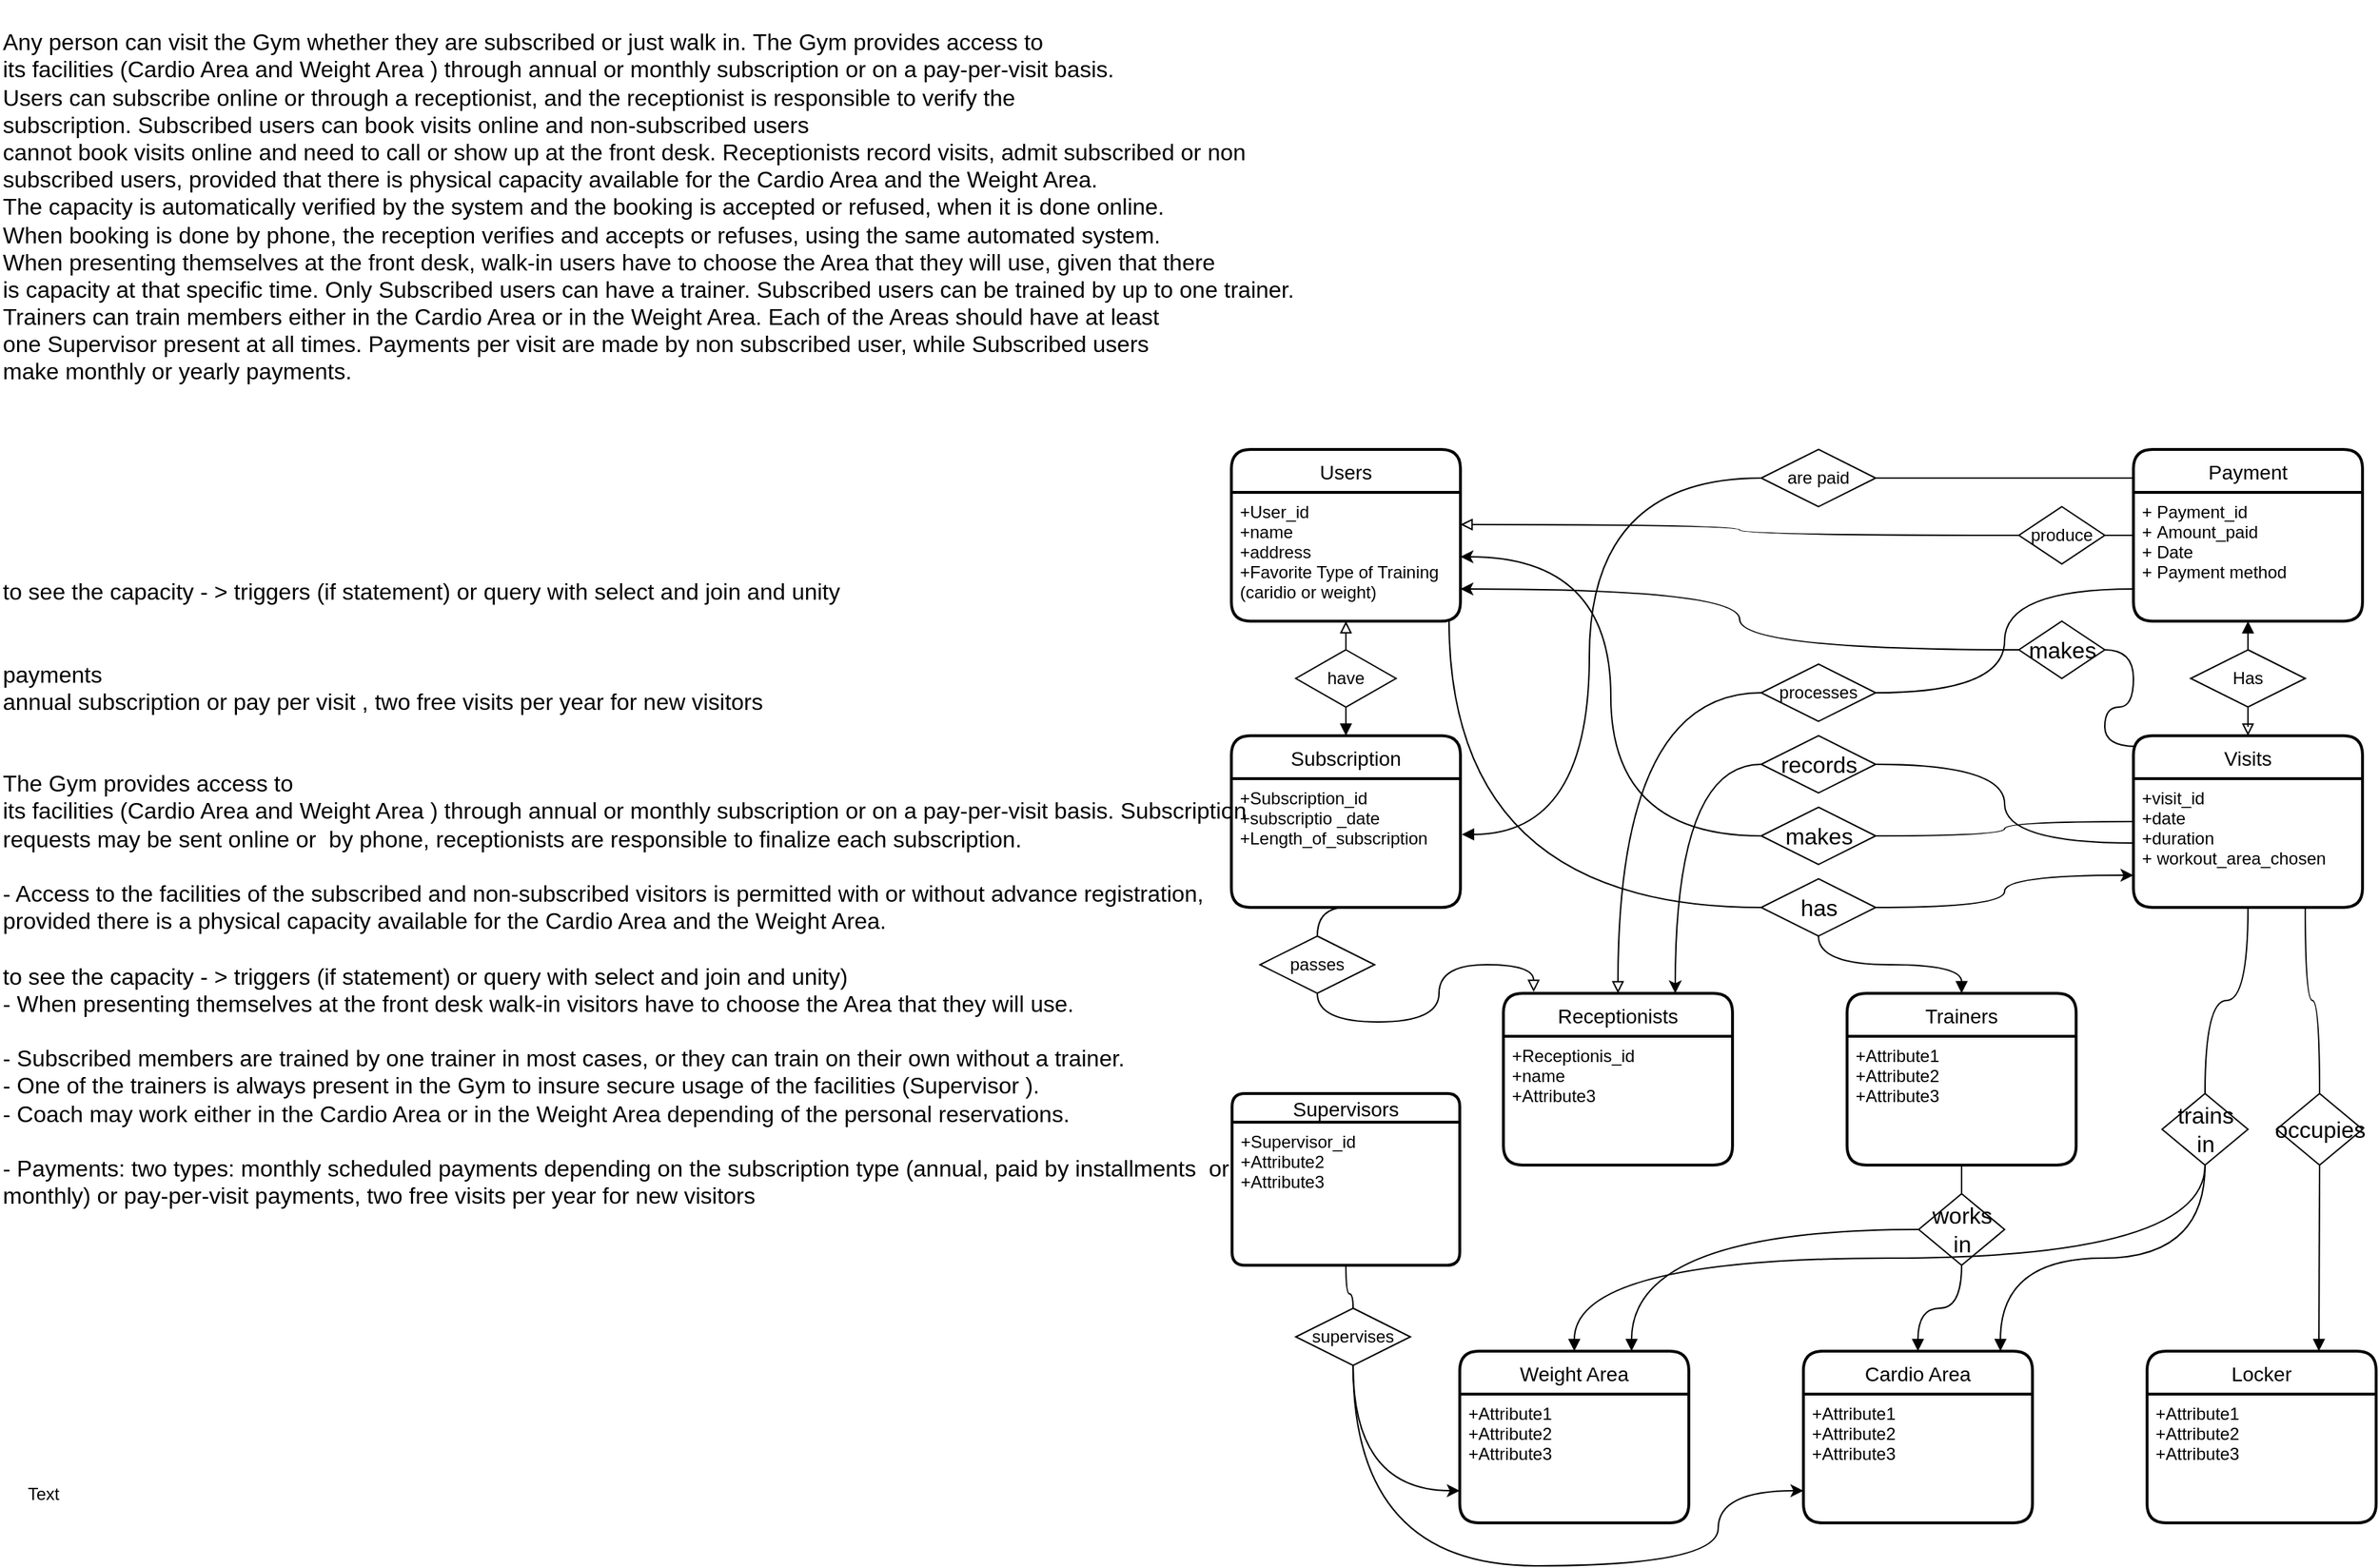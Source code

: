 <mxfile version="17.1.2" type="github" pages="2">
  <diagram id="1JMSee2UDSkdAxNfkw2s" name="Page-1">
    <mxGraphModel dx="978" dy="3845" grid="1" gridSize="10" guides="1" tooltips="1" connect="1" arrows="1" fold="1" page="1" pageScale="1" pageWidth="850" pageHeight="1100" math="0" shadow="0">
      <root>
        <mxCell id="0" />
        <mxCell id="1" parent="0" />
        <mxCell id="L0XOrqGyj3-YNECDvazH-1" value="&lt;div style=&quot;font-size: 16px&quot; align=&quot;left&quot;&gt;&lt;br&gt;&lt;div style=&quot;font-size: 16px&quot; align=&quot;left&quot;&gt;&lt;font style=&quot;font-size: 16px&quot;&gt;Any person can visit the Gym whether they are subscribed or just walk in.&amp;nbsp;&lt;span&gt;The Gym provides access to&lt;/span&gt;&lt;br&gt;&lt;/font&gt;&lt;/div&gt;&lt;div align=&quot;left&quot;&gt;its facilities (Cardio Area and Weight Area&amp;nbsp;) through annual or monthly subscription or on a pay-per-visit basis.&lt;/div&gt;&lt;div style=&quot;font-size: 16px&quot; align=&quot;left&quot;&gt;&lt;font style=&quot;font-size: 16px&quot;&gt;Users can subscribe online or through a receptionist, and the receptionist is responsible to verify the &lt;br&gt;subscription.&lt;/font&gt;&lt;span&gt;&amp;nbsp;Subscribed users can book visits online and non-subscribed users&lt;/span&gt;&lt;/div&gt;&lt;div style=&quot;font-size: 16px&quot; align=&quot;left&quot;&gt;&lt;span&gt;cannot book visits online and need to call or show up at the front desk. Receptionists record visits, admit subscribed or non&amp;nbsp;&lt;/span&gt;&lt;/div&gt;&lt;div style=&quot;font-size: 16px&quot; align=&quot;left&quot;&gt;&lt;span&gt;subscribed users, provided that there is physical capacity available for the Cardio Area and the Weight Area.&lt;/span&gt;&lt;/div&gt;&lt;div style=&quot;font-size: 16px&quot; align=&quot;left&quot;&gt;&lt;div align=&quot;left&quot;&gt;The capacity is automatically verified by the system and the booking is accepted or refused, when it is done online.&amp;nbsp;&lt;/div&gt;&lt;div align=&quot;left&quot;&gt;When booking is done by phone, the reception verifies and accepts or refuses, using the same automated system.&amp;nbsp;&lt;/div&gt;&lt;div align=&quot;left&quot;&gt;&lt;span&gt;When presenting themselves at the front desk, walk-in users have to choose the Area that they will use, given that there&lt;/span&gt;&lt;br&gt;&lt;/div&gt;&lt;div align=&quot;left&quot;&gt;is capacity at that specific time.&amp;nbsp;&lt;span&gt;Only Subscribed users can have a trainer. Subscribed users can be trained by up to one trainer.&amp;nbsp;&lt;/span&gt;&lt;/div&gt;&lt;div align=&quot;left&quot;&gt;&lt;div align=&quot;left&quot;&gt;Trainers can train members&amp;nbsp;either in the Cardio Area or in the Weight Area. Each of the Areas should have at least&lt;/div&gt;&lt;div align=&quot;left&quot;&gt;one Supervisor present at all times.&amp;nbsp;&lt;span&gt;Payments per visit are made by non subscribed user, while Subscribed users&amp;nbsp;&lt;/span&gt;&lt;/div&gt;&lt;div align=&quot;left&quot;&gt;&lt;span&gt;make monthly or yearly payments.&amp;nbsp;&amp;nbsp;&lt;/span&gt;&lt;/div&gt;&lt;div align=&quot;left&quot;&gt;&lt;span&gt;&lt;br&gt;&lt;/span&gt;&lt;/div&gt;&lt;div align=&quot;left&quot;&gt;&lt;span&gt;&lt;br&gt;&lt;/span&gt;&lt;/div&gt;&lt;div align=&quot;left&quot;&gt;&lt;span&gt;&lt;br&gt;&lt;/span&gt;&lt;/div&gt;&lt;div align=&quot;left&quot;&gt;&lt;span&gt;&lt;br&gt;&lt;/span&gt;&lt;/div&gt;&lt;div align=&quot;left&quot;&gt;&lt;span&gt;&lt;br&gt;&lt;/span&gt;&lt;/div&gt;&lt;div align=&quot;left&quot;&gt;&lt;span&gt;&lt;br&gt;&lt;/span&gt;&lt;/div&gt;&lt;div align=&quot;left&quot;&gt;&lt;span&gt;&lt;br&gt;&lt;/span&gt;&lt;/div&gt;&lt;div align=&quot;left&quot;&gt;&lt;span&gt;to see the capacity - &amp;gt; triggers (if statement) or query with select and join and unity&amp;nbsp;&lt;/span&gt;&lt;/div&gt;&lt;/div&gt;&lt;/div&gt;&lt;div style=&quot;font-size: 16px&quot; align=&quot;left&quot;&gt;&lt;br&gt;&lt;/div&gt;&lt;div style=&quot;font-size: 16px&quot; align=&quot;left&quot;&gt;&lt;font style=&quot;font-size: 16px&quot;&gt;&lt;br&gt;&lt;/font&gt;&lt;/div&gt;&lt;div style=&quot;font-size: 16px&quot; align=&quot;left&quot;&gt;&lt;font style=&quot;font-size: 16px&quot;&gt;payments&lt;/font&gt;&lt;/div&gt;&lt;div style=&quot;font-size: 16px&quot; align=&quot;left&quot;&gt;&lt;font style=&quot;font-size: 16px&quot;&gt;annual subscription or pay per visit , two free visits per year for new visitors &lt;br&gt;&lt;/font&gt;&lt;/div&gt;&lt;div style=&quot;font-size: 16px&quot; align=&quot;left&quot;&gt;&lt;font style=&quot;font-size: 16px&quot;&gt;&lt;br&gt;&lt;/font&gt;&lt;/div&gt;&lt;div style=&quot;font-size: 16px&quot; align=&quot;left&quot;&gt;&lt;font style=&quot;font-size: 16px&quot;&gt;&lt;br&gt;&lt;/font&gt;&lt;/div&gt;&lt;div style=&quot;font-size: 16px&quot; align=&quot;left&quot;&gt;&lt;font style=&quot;font-size: 16px&quot;&gt;&lt;div align=&quot;left&quot;&gt;&lt;div align=&quot;left&quot;&gt;The Gym provides access to&lt;br&gt;&lt;/div&gt;&lt;div align=&quot;left&quot;&gt;its facilities (Cardio Area and Weight Area&amp;nbsp;) through annual or monthly subscription or on a pay-per-visit basis. Subscription&lt;br&gt;&lt;/div&gt;&lt;div align=&quot;left&quot;&gt;requests may be sent online or&amp;nbsp;&amp;nbsp;by phone, receptionists are responsible to finalize each subscription.&lt;br&gt;&lt;/div&gt;&lt;/div&gt;&lt;div align=&quot;left&quot;&gt;&lt;br&gt;- Access to the facilities of the subscribed and non-subscribed visitors is permitted&amp;nbsp;with or without advance registration,&lt;br&gt;&lt;/div&gt;&lt;div align=&quot;left&quot;&gt;provided there is a physical capacity available for the Cardio Area and the Weight Area.&lt;br&gt;&lt;/div&gt;&lt;div align=&quot;left&quot;&gt;&lt;br&gt;&lt;/div&gt;&lt;div align=&quot;left&quot;&gt;to see the capacity - &amp;gt; triggers (if statement) or query with select and join and unity)&lt;br&gt;&lt;/div&gt;&lt;div align=&quot;left&quot;&gt;- When presenting themselves at the front desk walk-in visitors have to choose the Area that they will use.&lt;br&gt;&lt;/div&gt;&lt;br style=&quot;font-size: 12px ; text-align: center&quot;&gt;&lt;div align=&quot;left&quot;&gt;-&amp;nbsp;Subscribed members&amp;nbsp;are trained by one trainer in most&amp;nbsp;cases, or they can train on their own without a trainer.&lt;br&gt;&lt;/div&gt;&lt;div style=&quot;font-size: 12px&quot; align=&quot;left&quot;&gt;&lt;font style=&quot;font-size: 16px&quot;&gt;- One of the trainers is always present in the Gym to insure secure&lt;/font&gt;&lt;font style=&quot;font-size: 16px&quot;&gt;&amp;nbsp;usage of the facilities (&lt;/font&gt;&lt;font style=&quot;font-size: 16px&quot;&gt;Supervisor&amp;nbsp;).&amp;nbsp;&lt;/font&gt;&lt;br&gt;&lt;/div&gt;&lt;div align=&quot;left&quot;&gt;- Coach&amp;nbsp;may work either in the Cardio Area or in the Weight Area depending of the personal reservations.&lt;/div&gt;&lt;div align=&quot;left&quot;&gt;&lt;br&gt;&lt;/div&gt;&lt;div align=&quot;left&quot;&gt;- Payments: two types: monthly scheduled payments depending on the subscription type (annual, paid by installments&amp;nbsp; or&lt;br&gt;&lt;/div&gt;&lt;div align=&quot;left&quot;&gt;monthly) or pay-per-visit payments, two free visits per year for new visitors&lt;/div&gt;&lt;/font&gt;&lt;/div&gt;&lt;div style=&quot;font-size: 16px&quot; align=&quot;left&quot;&gt;&lt;font style=&quot;font-size: 16px&quot;&gt;&lt;br&gt;&lt;/font&gt;&lt;/div&gt;&lt;div style=&quot;font-size: 16px&quot; align=&quot;left&quot;&gt;&lt;font style=&quot;font-size: 16px&quot;&gt;&lt;br&gt;&lt;/font&gt;&lt;/div&gt;&lt;div style=&quot;font-size: 16px&quot; align=&quot;left&quot;&gt;&lt;font style=&quot;font-size: 16px&quot;&gt;&lt;br&gt;&lt;/font&gt;&lt;/div&gt;&lt;div style=&quot;font-size: 16px&quot; align=&quot;left&quot;&gt;&lt;font style=&quot;font-size: 16px&quot;&gt;&lt;br&gt;&lt;/font&gt;&lt;/div&gt;&lt;div style=&quot;font-size: 16px&quot; align=&quot;left&quot;&gt;&lt;span&gt;&amp;nbsp;&lt;/span&gt;&lt;span&gt;&amp;nbsp;&lt;/span&gt;&lt;span&gt;&amp;nbsp;&lt;/span&gt;&lt;br&gt;&lt;/div&gt;&lt;div style=&quot;font-size: 16px&quot; align=&quot;left&quot;&gt;&lt;font style=&quot;font-size: 16px&quot;&gt;&lt;span&gt; &lt;/span&gt;&lt;span&gt; &lt;/span&gt;&lt;span&gt; &lt;/span&gt;&lt;br&gt;&lt;/font&gt;&lt;/div&gt;&amp;nbsp;&lt;br&gt;&lt;div style=&quot;font-size: 16px&quot; align=&quot;left&quot;&gt;&lt;font style=&quot;font-size: 16px&quot;&gt;&lt;br&gt;&lt;/font&gt;&lt;/div&gt;&lt;/div&gt;&lt;div style=&quot;font-size: 16px&quot; align=&quot;left&quot;&gt;&lt;font style=&quot;font-size: 16px&quot;&gt;&lt;br&gt;&lt;/font&gt;&lt;/div&gt;" style="text;html=1;align=left;verticalAlign=middle;resizable=0;points=[];autosize=1;strokeColor=none;fillColor=none;" parent="1" vertex="1">
          <mxGeometry x="20" y="-2360" width="920" height="750" as="geometry" />
        </mxCell>
        <mxCell id="L0XOrqGyj3-YNECDvazH-2" value="Users" style="swimlane;childLayout=stackLayout;horizontal=1;startSize=30;horizontalStack=0;rounded=1;fontSize=14;fontStyle=0;strokeWidth=2;resizeParent=0;resizeLast=1;shadow=0;dashed=0;align=center;" parent="1" vertex="1">
          <mxGeometry x="880" y="-2180" width="160" height="120" as="geometry" />
        </mxCell>
        <mxCell id="L0XOrqGyj3-YNECDvazH-3" value="+User_id&#xa;+name&#xa;+address&#xa;+Favorite Type of Training &#xa;(caridio or weight)&#xa;&#xa;" style="align=left;strokeColor=none;fillColor=none;spacingLeft=4;fontSize=12;verticalAlign=top;resizable=0;rotatable=0;part=1;" parent="L0XOrqGyj3-YNECDvazH-2" vertex="1">
          <mxGeometry y="30" width="160" height="90" as="geometry" />
        </mxCell>
        <mxCell id="L0XOrqGyj3-YNECDvazH-4" value="Receptionists " style="swimlane;childLayout=stackLayout;horizontal=1;startSize=30;horizontalStack=0;rounded=1;fontSize=14;fontStyle=0;strokeWidth=2;resizeParent=0;resizeLast=1;shadow=0;dashed=0;align=center;" parent="1" vertex="1">
          <mxGeometry x="1070" y="-1800" width="160" height="120" as="geometry" />
        </mxCell>
        <mxCell id="L0XOrqGyj3-YNECDvazH-5" value="+Receptionis_id&#xa;+name&#xa;+Attribute3" style="align=left;strokeColor=none;fillColor=none;spacingLeft=4;fontSize=12;verticalAlign=top;resizable=0;rotatable=0;part=1;" parent="L0XOrqGyj3-YNECDvazH-4" vertex="1">
          <mxGeometry y="30" width="160" height="90" as="geometry" />
        </mxCell>
        <mxCell id="L0XOrqGyj3-YNECDvazH-6" value="Trainers" style="swimlane;childLayout=stackLayout;horizontal=1;startSize=30;horizontalStack=0;rounded=1;fontSize=14;fontStyle=0;strokeWidth=2;resizeParent=0;resizeLast=1;shadow=0;dashed=0;align=center;" parent="1" vertex="1">
          <mxGeometry x="1310" y="-1800" width="160" height="120" as="geometry" />
        </mxCell>
        <mxCell id="L0XOrqGyj3-YNECDvazH-7" value="+Attribute1&#xa;+Attribute2&#xa;+Attribute3" style="align=left;strokeColor=none;fillColor=none;spacingLeft=4;fontSize=12;verticalAlign=top;resizable=0;rotatable=0;part=1;" parent="L0XOrqGyj3-YNECDvazH-6" vertex="1">
          <mxGeometry y="30" width="160" height="90" as="geometry" />
        </mxCell>
        <mxCell id="L0XOrqGyj3-YNECDvazH-8" value="Supervisors" style="swimlane;childLayout=stackLayout;horizontal=1;startSize=20;horizontalStack=0;rounded=1;fontSize=14;fontStyle=0;strokeWidth=2;resizeParent=0;resizeLast=1;shadow=0;dashed=0;align=center;" parent="1" vertex="1">
          <mxGeometry x="880.5" y="-1730" width="159" height="120" as="geometry" />
        </mxCell>
        <mxCell id="L0XOrqGyj3-YNECDvazH-9" value="+Supervisor_id&#xa;+Attribute2&#xa;+Attribute3" style="align=left;strokeColor=none;fillColor=none;spacingLeft=4;fontSize=12;verticalAlign=top;resizable=0;rotatable=0;part=1;" parent="L0XOrqGyj3-YNECDvazH-8" vertex="1">
          <mxGeometry y="20" width="159" height="100" as="geometry" />
        </mxCell>
        <mxCell id="L0XOrqGyj3-YNECDvazH-10" value="Cardio Area" style="swimlane;childLayout=stackLayout;horizontal=1;startSize=30;horizontalStack=0;rounded=1;fontSize=14;fontStyle=0;strokeWidth=2;resizeParent=0;resizeLast=1;shadow=0;dashed=0;align=center;" parent="1" vertex="1">
          <mxGeometry x="1279.5" y="-1550" width="160" height="120" as="geometry" />
        </mxCell>
        <mxCell id="L0XOrqGyj3-YNECDvazH-11" value="+Attribute1&#xa;+Attribute2&#xa;+Attribute3" style="align=left;strokeColor=none;fillColor=none;spacingLeft=4;fontSize=12;verticalAlign=top;resizable=0;rotatable=0;part=1;" parent="L0XOrqGyj3-YNECDvazH-10" vertex="1">
          <mxGeometry y="30" width="160" height="90" as="geometry" />
        </mxCell>
        <mxCell id="L0XOrqGyj3-YNECDvazH-12" value="Locker " style="swimlane;childLayout=stackLayout;horizontal=1;startSize=30;horizontalStack=0;rounded=1;fontSize=14;fontStyle=0;strokeWidth=2;resizeParent=0;resizeLast=1;shadow=0;dashed=0;align=center;" parent="1" vertex="1">
          <mxGeometry x="1519.5" y="-1550" width="160" height="120" as="geometry" />
        </mxCell>
        <mxCell id="L0XOrqGyj3-YNECDvazH-13" value="+Attribute1&#xa;+Attribute2&#xa;+Attribute3" style="align=left;strokeColor=none;fillColor=none;spacingLeft=4;fontSize=12;verticalAlign=top;resizable=0;rotatable=0;part=1;" parent="L0XOrqGyj3-YNECDvazH-12" vertex="1">
          <mxGeometry y="30" width="160" height="90" as="geometry" />
        </mxCell>
        <mxCell id="L0XOrqGyj3-YNECDvazH-14" value="Weight Area" style="swimlane;childLayout=stackLayout;horizontal=1;startSize=30;horizontalStack=0;rounded=1;fontSize=14;fontStyle=0;strokeWidth=2;resizeParent=0;resizeLast=1;shadow=0;dashed=0;align=center;" parent="1" vertex="1">
          <mxGeometry x="1039.5" y="-1550" width="160" height="120" as="geometry" />
        </mxCell>
        <mxCell id="L0XOrqGyj3-YNECDvazH-15" value="+Attribute1&#xa;+Attribute2&#xa;+Attribute3" style="align=left;strokeColor=none;fillColor=none;spacingLeft=4;fontSize=12;verticalAlign=top;resizable=0;rotatable=0;part=1;" parent="L0XOrqGyj3-YNECDvazH-14" vertex="1">
          <mxGeometry y="30" width="160" height="90" as="geometry" />
        </mxCell>
        <mxCell id="L0XOrqGyj3-YNECDvazH-16" style="edgeStyle=orthogonalEdgeStyle;rounded=0;orthogonalLoop=1;jettySize=auto;html=1;fontSize=16;endArrow=none;endFill=0;curved=1;exitX=0;exitY=0.5;exitDx=0;exitDy=0;entryX=0.95;entryY=0.989;entryDx=0;entryDy=0;entryPerimeter=0;" parent="1" source="L0XOrqGyj3-YNECDvazH-18" target="L0XOrqGyj3-YNECDvazH-3" edge="1">
          <mxGeometry relative="1" as="geometry">
            <mxPoint x="1030" y="-2070" as="targetPoint" />
          </mxGeometry>
        </mxCell>
        <mxCell id="L0XOrqGyj3-YNECDvazH-17" style="edgeStyle=orthogonalEdgeStyle;curved=1;orthogonalLoop=1;jettySize=auto;html=1;entryX=0.5;entryY=0;entryDx=0;entryDy=0;endArrow=block;endFill=1;exitX=0.5;exitY=1;exitDx=0;exitDy=0;" parent="1" source="L0XOrqGyj3-YNECDvazH-18" target="L0XOrqGyj3-YNECDvazH-6" edge="1">
          <mxGeometry relative="1" as="geometry" />
        </mxCell>
        <mxCell id="pXAxvWOuB3EgA2IOpRoH-1" style="edgeStyle=orthogonalEdgeStyle;rounded=0;orthogonalLoop=1;jettySize=auto;html=1;exitX=1;exitY=0.5;exitDx=0;exitDy=0;entryX=0;entryY=0.75;entryDx=0;entryDy=0;curved=1;" parent="1" source="L0XOrqGyj3-YNECDvazH-18" target="L0XOrqGyj3-YNECDvazH-28" edge="1">
          <mxGeometry relative="1" as="geometry" />
        </mxCell>
        <mxCell id="L0XOrqGyj3-YNECDvazH-18" value="has" style="shape=rhombus;html=1;dashed=0;whitespace=wrap;perimeter=rhombusPerimeter;fontSize=16;" parent="1" vertex="1">
          <mxGeometry x="1250" y="-1880" width="80" height="40" as="geometry" />
        </mxCell>
        <mxCell id="L0XOrqGyj3-YNECDvazH-19" style="edgeStyle=orthogonalEdgeStyle;curved=1;rounded=0;orthogonalLoop=1;jettySize=auto;html=1;entryX=0.5;entryY=1;entryDx=0;entryDy=0;fontSize=16;startArrow=none;startFill=0;endArrow=none;endFill=0;" parent="1" source="L0XOrqGyj3-YNECDvazH-21" target="L0XOrqGyj3-YNECDvazH-7" edge="1">
          <mxGeometry relative="1" as="geometry" />
        </mxCell>
        <mxCell id="L0XOrqGyj3-YNECDvazH-20" style="edgeStyle=orthogonalEdgeStyle;curved=1;rounded=0;orthogonalLoop=1;jettySize=auto;html=1;exitX=0.5;exitY=1;exitDx=0;exitDy=0;entryX=0.5;entryY=0;entryDx=0;entryDy=0;fontSize=16;startArrow=none;startFill=0;endArrow=block;endFill=1;" parent="1" source="L0XOrqGyj3-YNECDvazH-21" target="L0XOrqGyj3-YNECDvazH-10" edge="1">
          <mxGeometry relative="1" as="geometry" />
        </mxCell>
        <mxCell id="L0XOrqGyj3-YNECDvazH-21" value="&lt;div&gt;works &lt;br&gt;&lt;/div&gt;&lt;div&gt;in&lt;/div&gt;" style="shape=rhombus;html=1;dashed=0;whitespace=wrap;perimeter=rhombusPerimeter;fontSize=16;" parent="1" vertex="1">
          <mxGeometry x="1360" y="-1660" width="60" height="50" as="geometry" />
        </mxCell>
        <mxCell id="L0XOrqGyj3-YNECDvazH-22" style="edgeStyle=orthogonalEdgeStyle;curved=1;rounded=0;orthogonalLoop=1;jettySize=auto;html=1;fontSize=16;startArrow=none;startFill=0;endArrow=block;endFill=1;entryX=0.75;entryY=0;entryDx=0;entryDy=0;exitX=0;exitY=0.5;exitDx=0;exitDy=0;" parent="1" source="L0XOrqGyj3-YNECDvazH-21" target="L0XOrqGyj3-YNECDvazH-14" edge="1">
          <mxGeometry relative="1" as="geometry">
            <mxPoint x="1270" y="-1295" as="sourcePoint" />
            <mxPoint x="1160" y="-1265" as="targetPoint" />
          </mxGeometry>
        </mxCell>
        <mxCell id="L0XOrqGyj3-YNECDvazH-23" style="edgeStyle=orthogonalEdgeStyle;curved=1;rounded=0;orthogonalLoop=1;jettySize=auto;html=1;entryX=1;entryY=0.5;entryDx=0;entryDy=0;fontSize=16;startArrow=none;startFill=0;endArrow=classic;endFill=1;" parent="1" source="L0XOrqGyj3-YNECDvazH-25" target="L0XOrqGyj3-YNECDvazH-3" edge="1">
          <mxGeometry relative="1" as="geometry">
            <mxPoint x="1250" y="-1730" as="sourcePoint" />
            <mxPoint x="930" y="-1627.5" as="targetPoint" />
          </mxGeometry>
        </mxCell>
        <mxCell id="L0XOrqGyj3-YNECDvazH-24" style="edgeStyle=orthogonalEdgeStyle;curved=1;rounded=0;orthogonalLoop=1;jettySize=auto;html=1;entryX=0;entryY=0.5;entryDx=0;entryDy=0;fontSize=16;startArrow=none;startFill=0;endArrow=none;endFill=0;exitX=1;exitY=0.5;exitDx=0;exitDy=0;" parent="1" source="L0XOrqGyj3-YNECDvazH-25" target="L0XOrqGyj3-YNECDvazH-27" edge="1">
          <mxGeometry relative="1" as="geometry" />
        </mxCell>
        <mxCell id="L0XOrqGyj3-YNECDvazH-25" value="makes" style="shape=rhombus;html=1;dashed=0;whitespace=wrap;perimeter=rhombusPerimeter;fontSize=16;" parent="1" vertex="1">
          <mxGeometry x="1250" y="-1930" width="80" height="40" as="geometry" />
        </mxCell>
        <mxCell id="L0XOrqGyj3-YNECDvazH-26" style="edgeStyle=orthogonalEdgeStyle;curved=1;orthogonalLoop=1;jettySize=auto;html=1;entryX=1;entryY=0.75;entryDx=0;entryDy=0;endArrow=classic;endFill=1;startArrow=none;" parent="1" source="L0XOrqGyj3-YNECDvazH-43" target="L0XOrqGyj3-YNECDvazH-3" edge="1">
          <mxGeometry relative="1" as="geometry">
            <mxPoint x="1340.0" y="-2105" as="targetPoint" />
          </mxGeometry>
        </mxCell>
        <mxCell id="L0XOrqGyj3-YNECDvazH-27" value="Visits" style="swimlane;childLayout=stackLayout;horizontal=1;startSize=30;horizontalStack=0;rounded=1;fontSize=14;fontStyle=0;strokeWidth=2;resizeParent=0;resizeLast=1;shadow=0;dashed=0;align=center;" parent="1" vertex="1">
          <mxGeometry x="1510" y="-1980" width="160" height="120" as="geometry" />
        </mxCell>
        <mxCell id="L0XOrqGyj3-YNECDvazH-28" value="+visit_id&#xa;+date&#xa;+duration&#xa;+ workout_area_chosen&#xa;" style="align=left;strokeColor=none;fillColor=none;spacingLeft=4;fontSize=12;verticalAlign=top;resizable=0;rotatable=0;part=1;" parent="L0XOrqGyj3-YNECDvazH-27" vertex="1">
          <mxGeometry y="30" width="160" height="90" as="geometry" />
        </mxCell>
        <mxCell id="L0XOrqGyj3-YNECDvazH-29" value="" style="edgeStyle=orthogonalEdgeStyle;curved=1;rounded=0;orthogonalLoop=1;jettySize=auto;html=1;fontSize=16;startArrow=none;startFill=0;endArrow=block;endFill=1;entryX=0.75;entryY=0;entryDx=0;entryDy=0;" parent="1" source="L0XOrqGyj3-YNECDvazH-31" target="L0XOrqGyj3-YNECDvazH-12" edge="1">
          <mxGeometry relative="1" as="geometry" />
        </mxCell>
        <mxCell id="L0XOrqGyj3-YNECDvazH-30" style="rounded=0;orthogonalLoop=1;jettySize=auto;html=1;entryX=0.75;entryY=1;entryDx=0;entryDy=0;fontSize=16;startArrow=none;startFill=0;endArrow=none;endFill=0;exitX=0.5;exitY=0;exitDx=0;exitDy=0;edgeStyle=orthogonalEdgeStyle;curved=1;" parent="1" source="L0XOrqGyj3-YNECDvazH-31" target="L0XOrqGyj3-YNECDvazH-28" edge="1">
          <mxGeometry relative="1" as="geometry" />
        </mxCell>
        <mxCell id="L0XOrqGyj3-YNECDvazH-31" value="occupies " style="shape=rhombus;html=1;dashed=0;whitespace=wrap;perimeter=rhombusPerimeter;fontSize=16;" parent="1" vertex="1">
          <mxGeometry x="1610" y="-1730" width="60" height="50" as="geometry" />
        </mxCell>
        <mxCell id="L0XOrqGyj3-YNECDvazH-32" style="edgeStyle=orthogonalEdgeStyle;curved=1;rounded=0;orthogonalLoop=1;jettySize=auto;html=1;fontSize=16;startArrow=none;startFill=0;endArrow=none;endFill=0;" parent="1" source="L0XOrqGyj3-YNECDvazH-35" target="L0XOrqGyj3-YNECDvazH-28" edge="1">
          <mxGeometry relative="1" as="geometry">
            <mxPoint x="1580" y="-1535" as="targetPoint" />
          </mxGeometry>
        </mxCell>
        <mxCell id="L0XOrqGyj3-YNECDvazH-33" style="edgeStyle=orthogonalEdgeStyle;curved=1;rounded=0;orthogonalLoop=1;jettySize=auto;html=1;fontSize=16;startArrow=none;startFill=0;endArrow=block;endFill=1;exitX=0.5;exitY=1;exitDx=0;exitDy=0;" parent="1" source="L0XOrqGyj3-YNECDvazH-35" target="L0XOrqGyj3-YNECDvazH-14" edge="1">
          <mxGeometry relative="1" as="geometry" />
        </mxCell>
        <mxCell id="L0XOrqGyj3-YNECDvazH-34" style="edgeStyle=orthogonalEdgeStyle;curved=1;rounded=0;orthogonalLoop=1;jettySize=auto;html=1;entryX=0.86;entryY=0;entryDx=0;entryDy=0;fontSize=16;startArrow=none;startFill=0;endArrow=block;endFill=1;exitX=0.5;exitY=1;exitDx=0;exitDy=0;entryPerimeter=0;" parent="1" source="L0XOrqGyj3-YNECDvazH-35" target="L0XOrqGyj3-YNECDvazH-10" edge="1">
          <mxGeometry relative="1" as="geometry" />
        </mxCell>
        <mxCell id="L0XOrqGyj3-YNECDvazH-35" value="&lt;div&gt;trains &lt;br&gt;&lt;/div&gt;&lt;div&gt;in&lt;/div&gt;" style="shape=rhombus;html=1;dashed=0;whitespace=wrap;perimeter=rhombusPerimeter;fontSize=16;" parent="1" vertex="1">
          <mxGeometry x="1530" y="-1730" width="60" height="50" as="geometry" />
        </mxCell>
        <mxCell id="L0XOrqGyj3-YNECDvazH-36" value="" style="edgeStyle=orthogonalEdgeStyle;curved=1;rounded=0;orthogonalLoop=1;jettySize=auto;html=1;fontSize=16;startArrow=none;startFill=0;endArrow=classic;endFill=1;entryX=0.75;entryY=0;entryDx=0;entryDy=0;" parent="1" source="L0XOrqGyj3-YNECDvazH-38" target="L0XOrqGyj3-YNECDvazH-4" edge="1">
          <mxGeometry relative="1" as="geometry" />
        </mxCell>
        <mxCell id="L0XOrqGyj3-YNECDvazH-37" value="" style="edgeStyle=orthogonalEdgeStyle;curved=1;rounded=0;orthogonalLoop=1;jettySize=auto;html=1;fontSize=16;startArrow=none;startFill=0;endArrow=none;endFill=0;entryX=0;entryY=0.5;entryDx=0;entryDy=0;exitX=1;exitY=0.5;exitDx=0;exitDy=0;" parent="1" source="L0XOrqGyj3-YNECDvazH-38" target="L0XOrqGyj3-YNECDvazH-28" edge="1">
          <mxGeometry relative="1" as="geometry" />
        </mxCell>
        <mxCell id="L0XOrqGyj3-YNECDvazH-39" value="Payment" style="swimlane;childLayout=stackLayout;horizontal=1;startSize=30;horizontalStack=0;rounded=1;fontSize=14;fontStyle=0;strokeWidth=2;resizeParent=0;resizeLast=1;shadow=0;dashed=0;align=center;" parent="1" vertex="1">
          <mxGeometry x="1510" y="-2180" width="160" height="120" as="geometry" />
        </mxCell>
        <mxCell id="L0XOrqGyj3-YNECDvazH-40" value="+ Payment_id&#xa;+ Amount_paid&#xa;+ Date&#xa;+ Payment method&#xa;" style="align=left;strokeColor=none;fillColor=none;spacingLeft=4;fontSize=12;verticalAlign=top;resizable=0;rotatable=0;part=1;" parent="L0XOrqGyj3-YNECDvazH-39" vertex="1">
          <mxGeometry y="30" width="160" height="90" as="geometry" />
        </mxCell>
        <mxCell id="L0XOrqGyj3-YNECDvazH-43" value="makes" style="shape=rhombus;html=1;dashed=0;whitespace=wrap;perimeter=rhombusPerimeter;fontSize=16;" parent="1" vertex="1">
          <mxGeometry x="1430" y="-2060" width="60" height="40" as="geometry" />
        </mxCell>
        <mxCell id="L0XOrqGyj3-YNECDvazH-44" value="" style="orthogonalLoop=1;jettySize=auto;html=1;entryX=1;entryY=0.5;entryDx=0;entryDy=0;endArrow=none;endFill=1;exitX=0.009;exitY=0.062;exitDx=0;exitDy=0;exitPerimeter=0;edgeStyle=orthogonalEdgeStyle;curved=1;" parent="1" source="L0XOrqGyj3-YNECDvazH-27" target="L0XOrqGyj3-YNECDvazH-43" edge="1">
          <mxGeometry relative="1" as="geometry">
            <mxPoint x="1530.0" y="-1609.923" as="sourcePoint" />
            <mxPoint x="1410.0" y="-1735" as="targetPoint" />
          </mxGeometry>
        </mxCell>
        <mxCell id="L0XOrqGyj3-YNECDvazH-45" style="edgeStyle=orthogonalEdgeStyle;curved=1;orthogonalLoop=1;jettySize=auto;html=1;entryX=0;entryY=0.75;entryDx=0;entryDy=0;endArrow=classic;endFill=1;exitX=0.5;exitY=1;exitDx=0;exitDy=0;" parent="1" source="L0XOrqGyj3-YNECDvazH-47" target="L0XOrqGyj3-YNECDvazH-15" edge="1">
          <mxGeometry relative="1" as="geometry" />
        </mxCell>
        <mxCell id="L0XOrqGyj3-YNECDvazH-46" style="edgeStyle=orthogonalEdgeStyle;curved=1;orthogonalLoop=1;jettySize=auto;html=1;entryX=0;entryY=0.75;entryDx=0;entryDy=0;endArrow=classic;endFill=1;exitX=0.5;exitY=1;exitDx=0;exitDy=0;" parent="1" source="L0XOrqGyj3-YNECDvazH-47" target="L0XOrqGyj3-YNECDvazH-11" edge="1">
          <mxGeometry relative="1" as="geometry">
            <Array as="points">
              <mxPoint x="965" y="-1400" />
              <mxPoint x="1220" y="-1400" />
              <mxPoint x="1220" y="-1452" />
            </Array>
          </mxGeometry>
        </mxCell>
        <mxCell id="L0XOrqGyj3-YNECDvazH-47" value="supervises" style="rhombus;whiteSpace=wrap;html=1;" parent="1" vertex="1">
          <mxGeometry x="925" y="-1580" width="80" height="40" as="geometry" />
        </mxCell>
        <mxCell id="L0XOrqGyj3-YNECDvazH-49" value="Subscription" style="swimlane;childLayout=stackLayout;horizontal=1;startSize=30;horizontalStack=0;rounded=1;fontSize=14;fontStyle=0;strokeWidth=2;resizeParent=0;resizeLast=1;shadow=0;dashed=0;align=center;" parent="1" vertex="1">
          <mxGeometry x="880" y="-1980" width="160" height="120" as="geometry" />
        </mxCell>
        <mxCell id="L0XOrqGyj3-YNECDvazH-50" value="+Subscription_id&#xa;+subscriptio _date&#xa;+Length_of_subscription&#xa;&#xa;" style="align=left;strokeColor=none;fillColor=none;spacingLeft=4;fontSize=12;verticalAlign=top;resizable=0;rotatable=0;part=1;" parent="L0XOrqGyj3-YNECDvazH-49" vertex="1">
          <mxGeometry y="30" width="160" height="90" as="geometry" />
        </mxCell>
        <mxCell id="L0XOrqGyj3-YNECDvazH-51" style="edgeStyle=orthogonalEdgeStyle;curved=1;orthogonalLoop=1;jettySize=auto;html=1;endArrow=block;endFill=0;" parent="1" source="L0XOrqGyj3-YNECDvazH-53" target="L0XOrqGyj3-YNECDvazH-27" edge="1">
          <mxGeometry relative="1" as="geometry" />
        </mxCell>
        <mxCell id="L0XOrqGyj3-YNECDvazH-52" style="edgeStyle=orthogonalEdgeStyle;curved=1;orthogonalLoop=1;jettySize=auto;html=1;endArrow=block;endFill=1;" parent="1" source="L0XOrqGyj3-YNECDvazH-53" target="L0XOrqGyj3-YNECDvazH-40" edge="1">
          <mxGeometry relative="1" as="geometry" />
        </mxCell>
        <mxCell id="L0XOrqGyj3-YNECDvazH-53" value="Has" style="rhombus;whiteSpace=wrap;html=1;" parent="1" vertex="1">
          <mxGeometry x="1550" y="-2040" width="80" height="40" as="geometry" />
        </mxCell>
        <mxCell id="L0XOrqGyj3-YNECDvazH-54" style="orthogonalLoop=1;jettySize=auto;html=1;endArrow=block;endFill=1;exitX=0.5;exitY=1;exitDx=0;exitDy=0;entryX=0.5;entryY=0;entryDx=0;entryDy=0;edgeStyle=orthogonalEdgeStyle;curved=1;" parent="1" source="L0XOrqGyj3-YNECDvazH-56" target="L0XOrqGyj3-YNECDvazH-49" edge="1">
          <mxGeometry relative="1" as="geometry">
            <mxPoint x="970" y="-1940" as="targetPoint" />
          </mxGeometry>
        </mxCell>
        <mxCell id="L0XOrqGyj3-YNECDvazH-55" style="orthogonalLoop=1;jettySize=auto;html=1;entryX=0.5;entryY=1;entryDx=0;entryDy=0;endArrow=block;endFill=0;exitX=0.5;exitY=0;exitDx=0;exitDy=0;edgeStyle=orthogonalEdgeStyle;curved=1;" parent="1" source="L0XOrqGyj3-YNECDvazH-56" target="L0XOrqGyj3-YNECDvazH-3" edge="1">
          <mxGeometry relative="1" as="geometry">
            <mxPoint x="850" y="-1680" as="targetPoint" />
          </mxGeometry>
        </mxCell>
        <mxCell id="L0XOrqGyj3-YNECDvazH-56" value="have" style="rhombus;whiteSpace=wrap;html=1;" parent="1" vertex="1">
          <mxGeometry x="925" y="-2040" width="70" height="40" as="geometry" />
        </mxCell>
        <mxCell id="L0XOrqGyj3-YNECDvazH-57" style="edgeStyle=orthogonalEdgeStyle;curved=1;orthogonalLoop=1;jettySize=auto;html=1;endArrow=block;endFill=0;" parent="1" source="L0XOrqGyj3-YNECDvazH-59" target="L0XOrqGyj3-YNECDvazH-4" edge="1">
          <mxGeometry relative="1" as="geometry" />
        </mxCell>
        <mxCell id="L0XOrqGyj3-YNECDvazH-58" style="edgeStyle=orthogonalEdgeStyle;curved=1;orthogonalLoop=1;jettySize=auto;html=1;entryX=0;entryY=0.75;entryDx=0;entryDy=0;endArrow=none;endFill=0;" parent="1" source="L0XOrqGyj3-YNECDvazH-59" target="L0XOrqGyj3-YNECDvazH-40" edge="1">
          <mxGeometry relative="1" as="geometry" />
        </mxCell>
        <mxCell id="L0XOrqGyj3-YNECDvazH-59" value="processes" style="rhombus;whiteSpace=wrap;html=1;" parent="1" vertex="1">
          <mxGeometry x="1250" y="-2030" width="80" height="40" as="geometry" />
        </mxCell>
        <mxCell id="L0XOrqGyj3-YNECDvazH-60" style="edgeStyle=orthogonalEdgeStyle;curved=1;orthogonalLoop=1;jettySize=auto;html=1;entryX=0.132;entryY=-0.008;entryDx=0;entryDy=0;entryPerimeter=0;endArrow=block;endFill=0;exitX=0.5;exitY=1;exitDx=0;exitDy=0;" parent="1" source="L0XOrqGyj3-YNECDvazH-62" target="L0XOrqGyj3-YNECDvazH-4" edge="1">
          <mxGeometry relative="1" as="geometry" />
        </mxCell>
        <mxCell id="L0XOrqGyj3-YNECDvazH-61" style="edgeStyle=orthogonalEdgeStyle;curved=1;orthogonalLoop=1;jettySize=auto;html=1;entryX=0.5;entryY=1;entryDx=0;entryDy=0;endArrow=none;endFill=0;" parent="1" source="L0XOrqGyj3-YNECDvazH-62" target="L0XOrqGyj3-YNECDvazH-50" edge="1">
          <mxGeometry relative="1" as="geometry" />
        </mxCell>
        <mxCell id="L0XOrqGyj3-YNECDvazH-62" value="passes" style="rhombus;whiteSpace=wrap;html=1;" parent="1" vertex="1">
          <mxGeometry x="900" y="-1840" width="80" height="40" as="geometry" />
        </mxCell>
        <mxCell id="L0XOrqGyj3-YNECDvazH-63" value="" style="edgeStyle=orthogonalEdgeStyle;curved=1;orthogonalLoop=1;jettySize=auto;html=1;endArrow=none;endFill=0;startArrow=none;startFill=0;exitX=1;exitY=0.5;exitDx=0;exitDy=0;" parent="1" source="pXAxvWOuB3EgA2IOpRoH-2" target="L0XOrqGyj3-YNECDvazH-39" edge="1">
          <mxGeometry relative="1" as="geometry">
            <Array as="points" />
            <mxPoint x="1390" y="-2119.933" as="sourcePoint" />
            <mxPoint x="1600" y="-2010" as="targetPoint" />
          </mxGeometry>
        </mxCell>
        <mxCell id="pXAxvWOuB3EgA2IOpRoH-2" value="produce" style="rhombus;whiteSpace=wrap;html=1;" parent="1" vertex="1">
          <mxGeometry x="1430" y="-2140" width="60" height="40" as="geometry" />
        </mxCell>
        <mxCell id="pXAxvWOuB3EgA2IOpRoH-3" value="" style="orthogonalLoop=1;jettySize=auto;html=1;entryX=0;entryY=0.5;entryDx=0;entryDy=0;endArrow=none;endFill=0;startArrow=block;startFill=0;exitX=1;exitY=0.25;exitDx=0;exitDy=0;edgeStyle=orthogonalEdgeStyle;curved=1;" parent="1" source="L0XOrqGyj3-YNECDvazH-3" target="pXAxvWOuB3EgA2IOpRoH-2" edge="1">
          <mxGeometry relative="1" as="geometry">
            <mxPoint x="1340.0" y="-2127.5" as="sourcePoint" />
            <mxPoint x="1596.667" y="-2106.667" as="targetPoint" />
          </mxGeometry>
        </mxCell>
        <mxCell id="L0XOrqGyj3-YNECDvazH-38" value="records" style="shape=rhombus;html=1;dashed=0;whitespace=wrap;perimeter=rhombusPerimeter;fontSize=16;" parent="1" vertex="1">
          <mxGeometry x="1250" y="-1980" width="80" height="40" as="geometry" />
        </mxCell>
        <mxCell id="p9I0wW-oWTa7kuHZ8tq4-2" style="edgeStyle=orthogonalEdgeStyle;curved=1;orthogonalLoop=1;jettySize=auto;html=1;endArrow=none;endFill=0;" parent="1" source="L0XOrqGyj3-YNECDvazH-9" target="L0XOrqGyj3-YNECDvazH-47" edge="1">
          <mxGeometry relative="1" as="geometry" />
        </mxCell>
        <mxCell id="TmbbDRr6-DRs6a-UMzAk-1" value="Text" style="text;html=1;align=center;verticalAlign=middle;resizable=0;points=[];autosize=1;strokeColor=none;fillColor=none;" parent="1" vertex="1">
          <mxGeometry x="30" y="-1460" width="40" height="20" as="geometry" />
        </mxCell>
        <mxCell id="_lbLUBeBdBiJk0yAhDCx-2" style="rounded=0;orthogonalLoop=1;jettySize=auto;html=1;entryX=0;entryY=0.167;entryDx=0;entryDy=0;startArrow=none;startFill=0;endArrow=none;endFill=0;exitX=1;exitY=0.5;exitDx=0;exitDy=0;edgeStyle=orthogonalEdgeStyle;curved=1;entryPerimeter=0;" parent="1" source="_lbLUBeBdBiJk0yAhDCx-5" target="L0XOrqGyj3-YNECDvazH-39" edge="1">
          <mxGeometry relative="1" as="geometry" />
        </mxCell>
        <mxCell id="_lbLUBeBdBiJk0yAhDCx-5" value="are paid" style="rhombus;whiteSpace=wrap;html=1;" parent="1" vertex="1">
          <mxGeometry x="1250" y="-2180" width="80" height="40" as="geometry" />
        </mxCell>
        <mxCell id="_lbLUBeBdBiJk0yAhDCx-6" value="" style="rounded=0;orthogonalLoop=1;jettySize=auto;html=1;entryX=0;entryY=0.5;entryDx=0;entryDy=0;startArrow=block;startFill=1;endArrow=none;endFill=1;exitX=1.006;exitY=0.433;exitDx=0;exitDy=0;exitPerimeter=0;edgeStyle=orthogonalEdgeStyle;curved=1;" parent="1" source="L0XOrqGyj3-YNECDvazH-50" target="_lbLUBeBdBiJk0yAhDCx-5" edge="1">
          <mxGeometry relative="1" as="geometry">
            <mxPoint x="1040" y="-1905" as="sourcePoint" />
            <mxPoint x="1510" y="-2180" as="targetPoint" />
            <Array as="points">
              <mxPoint x="1130" y="-1911" />
              <mxPoint x="1130" y="-2160" />
            </Array>
          </mxGeometry>
        </mxCell>
      </root>
    </mxGraphModel>
  </diagram>
  <diagram id="QqnNpOu0w_UOjkraV2tt" name="Table creation">
    <mxGraphModel dx="1043" dy="581" grid="1" gridSize="10" guides="1" tooltips="1" connect="1" arrows="1" fold="1" page="1" pageScale="1" pageWidth="850" pageHeight="1100" math="0" shadow="0">
      <root>
        <mxCell id="mHffD-b_kKgBGCKh0JiN-0" />
        <mxCell id="mHffD-b_kKgBGCKh0JiN-1" parent="mHffD-b_kKgBGCKh0JiN-0" />
      </root>
    </mxGraphModel>
  </diagram>
</mxfile>
